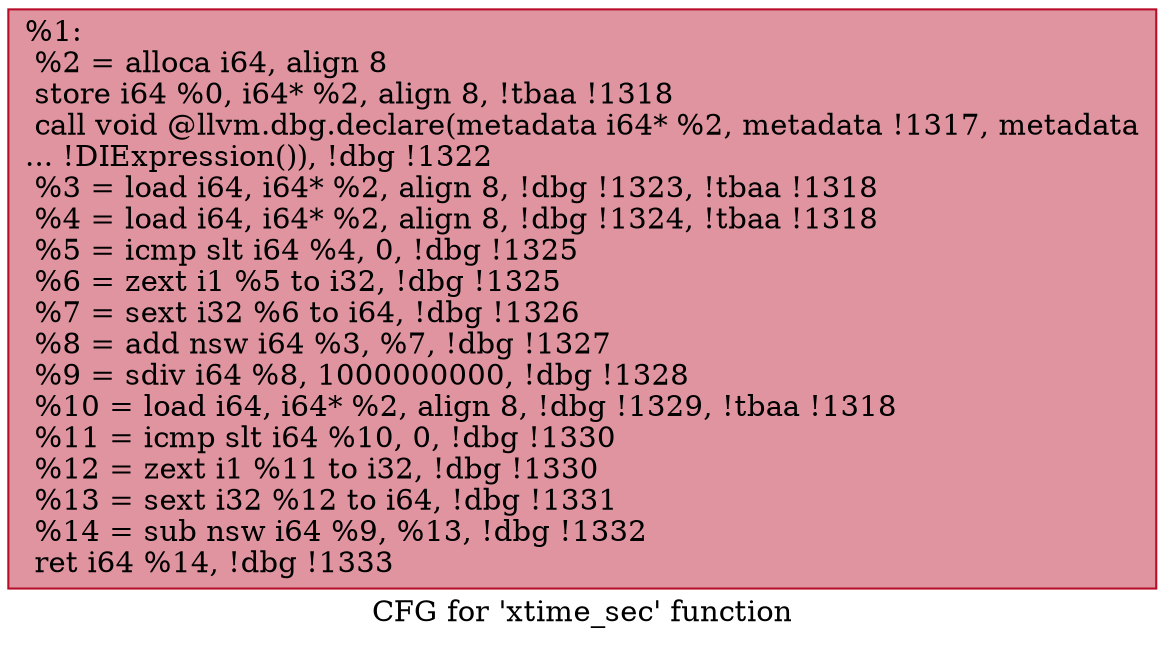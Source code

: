 digraph "CFG for 'xtime_sec' function" {
	label="CFG for 'xtime_sec' function";

	Node0x1029930 [shape=record,color="#b70d28ff", style=filled, fillcolor="#b70d2870",label="{%1:\l  %2 = alloca i64, align 8\l  store i64 %0, i64* %2, align 8, !tbaa !1318\l  call void @llvm.dbg.declare(metadata i64* %2, metadata !1317, metadata\l... !DIExpression()), !dbg !1322\l  %3 = load i64, i64* %2, align 8, !dbg !1323, !tbaa !1318\l  %4 = load i64, i64* %2, align 8, !dbg !1324, !tbaa !1318\l  %5 = icmp slt i64 %4, 0, !dbg !1325\l  %6 = zext i1 %5 to i32, !dbg !1325\l  %7 = sext i32 %6 to i64, !dbg !1326\l  %8 = add nsw i64 %3, %7, !dbg !1327\l  %9 = sdiv i64 %8, 1000000000, !dbg !1328\l  %10 = load i64, i64* %2, align 8, !dbg !1329, !tbaa !1318\l  %11 = icmp slt i64 %10, 0, !dbg !1330\l  %12 = zext i1 %11 to i32, !dbg !1330\l  %13 = sext i32 %12 to i64, !dbg !1331\l  %14 = sub nsw i64 %9, %13, !dbg !1332\l  ret i64 %14, !dbg !1333\l}"];
}
